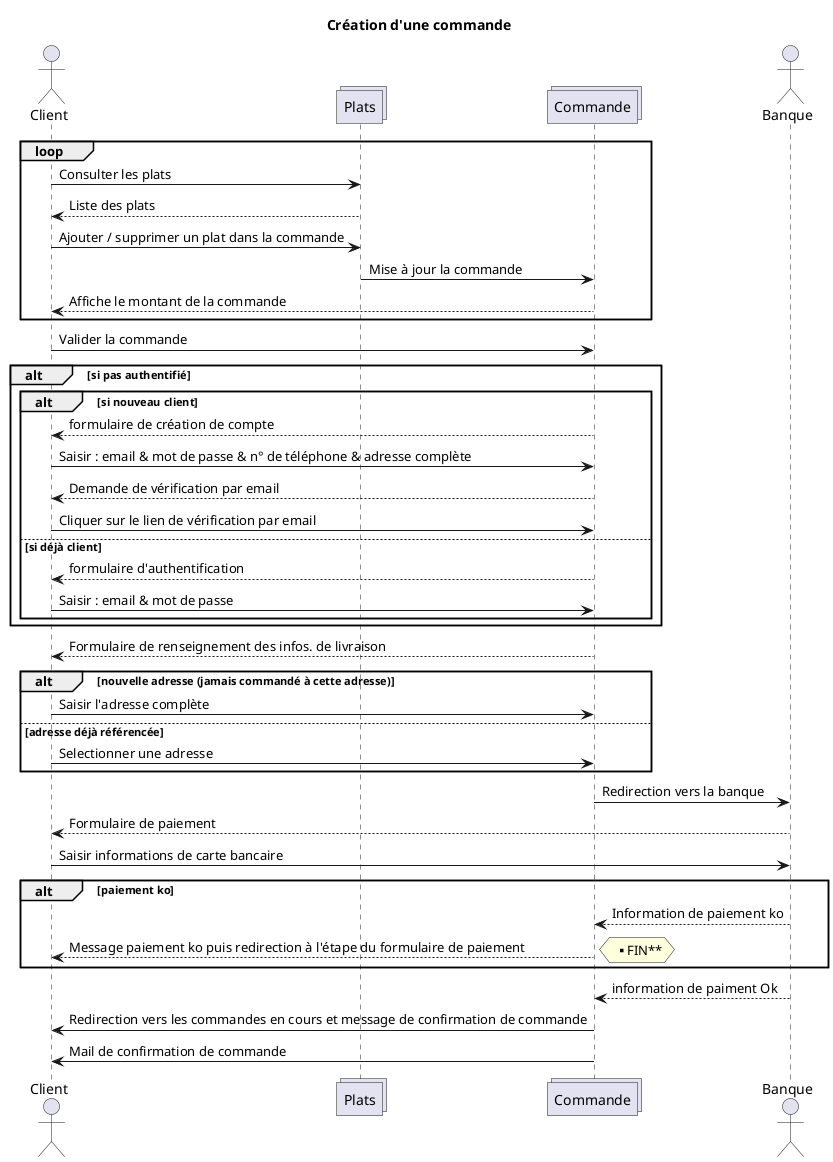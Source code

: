 @startuml
title Création d'une commande
actor Client
collections Plats 
collections Commande
actor Banque
loop
Client -> Plats : Consulter les plats
Plats --> Client : Liste des plats
Client -> Plats : Ajouter / supprimer un plat dans la commande
Plats -> Commande : Mise à jour la commande
Commande --> Client : Affiche le montant de la commande
end
Client -> Commande : Valider la commande
alt si pas authentifié
    alt si nouveau client
    Commande --> Client : formulaire de création de compte
    Client -> Commande : Saisir : email & mot de passe & n° de téléphone & adresse complète
    Commande --> Client : Demande de vérification par email
    Client -> Commande : Cliquer sur le lien de vérification par email
    else si déjà client
    Commande --> Client : formulaire d'authentification
    Client -> Commande : Saisir : email & mot de passe
    end
end
Commande --> Client : Formulaire de renseignement des infos. de livraison
alt nouvelle adresse (jamais commandé à cette adresse)
Client -> Commande :  Saisir l'adresse complète
else adresse déjà référencée
Client -> Commande : Selectionner une adresse
end
Commande -> Banque : Redirection vers la banque
Banque --> Client : Formulaire de paiement
Client -> Banque : Saisir informations de carte bancaire
alt paiement ko
Banque --> Commande : Information de paiement ko
Commande --> Client : Message paiement ko puis redirection à l'étape du formulaire de paiement
hnote right : ** FIN**
end
Banque --> Commande : information de paiment Ok 
Commande -> Client : Redirection vers les commandes en cours et message de confirmation de commande
Commande -> Client : Mail de confirmation de commande
@enduml